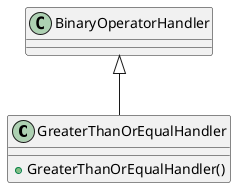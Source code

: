 @startuml
class GreaterThanOrEqualHandler {
    + GreaterThanOrEqualHandler()
}
BinaryOperatorHandler <|-- GreaterThanOrEqualHandler
@enduml
